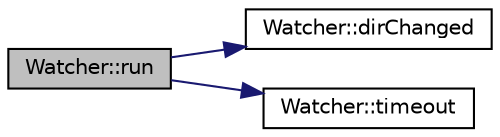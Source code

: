 digraph "Watcher::run"
{
 // LATEX_PDF_SIZE
  edge [fontname="Helvetica",fontsize="10",labelfontname="Helvetica",labelfontsize="10"];
  node [fontname="Helvetica",fontsize="10",shape=record];
  rankdir="LR";
  Node1 [label="Watcher::run",height=0.2,width=0.4,color="black", fillcolor="grey75", style="filled", fontcolor="black",tooltip=" "];
  Node1 -> Node2 [color="midnightblue",fontsize="10",style="solid",fontname="Helvetica"];
  Node2 [label="Watcher::dirChanged",height=0.2,width=0.4,color="black", fillcolor="white", style="filled",URL="$class_watcher.html#afcdf661c9796f008115592ad373a5cf5",tooltip=" "];
  Node1 -> Node3 [color="midnightblue",fontsize="10",style="solid",fontname="Helvetica"];
  Node3 [label="Watcher::timeout",height=0.2,width=0.4,color="black", fillcolor="white", style="filled",URL="$class_watcher.html#a252be35f491e9d1f342205e71bc3f2d1",tooltip=" "];
}
